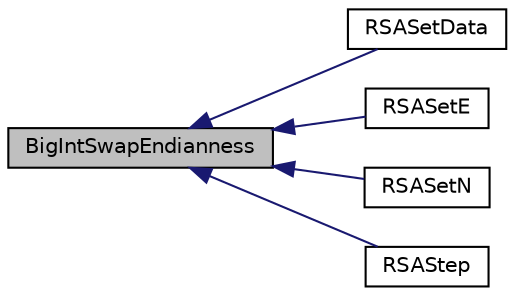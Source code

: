 digraph "BigIntSwapEndianness"
{
  edge [fontname="Helvetica",fontsize="10",labelfontname="Helvetica",labelfontsize="10"];
  node [fontname="Helvetica",fontsize="10",shape=record];
  rankdir="LR";
  Node1 [label="BigIntSwapEndianness",height=0.2,width=0.4,color="black", fillcolor="grey75", style="filled", fontcolor="black"];
  Node1 -> Node2 [dir="back",color="midnightblue",fontsize="10",style="solid",fontname="Helvetica"];
  Node2 [label="RSASetData",height=0.2,width=0.4,color="black", fillcolor="white", style="filled",URL="$_r_s_a_8c.html#afff1b759c9e209b4d0ad70f706c3f4e9"];
  Node1 -> Node3 [dir="back",color="midnightblue",fontsize="10",style="solid",fontname="Helvetica"];
  Node3 [label="RSASetE",height=0.2,width=0.4,color="black", fillcolor="white", style="filled",URL="$_r_s_a_8c.html#a6e46c68d74ae66cd9ba83983a8378159"];
  Node1 -> Node4 [dir="back",color="midnightblue",fontsize="10",style="solid",fontname="Helvetica"];
  Node4 [label="RSASetN",height=0.2,width=0.4,color="black", fillcolor="white", style="filled",URL="$_r_s_a_8c.html#ae7d72c405caafcf14669cb9946965bd2"];
  Node1 -> Node5 [dir="back",color="midnightblue",fontsize="10",style="solid",fontname="Helvetica"];
  Node5 [label="RSAStep",height=0.2,width=0.4,color="black", fillcolor="white", style="filled",URL="$_r_s_a_8c.html#a9f384ff66580f6b8fb0025caa242657b"];
}

